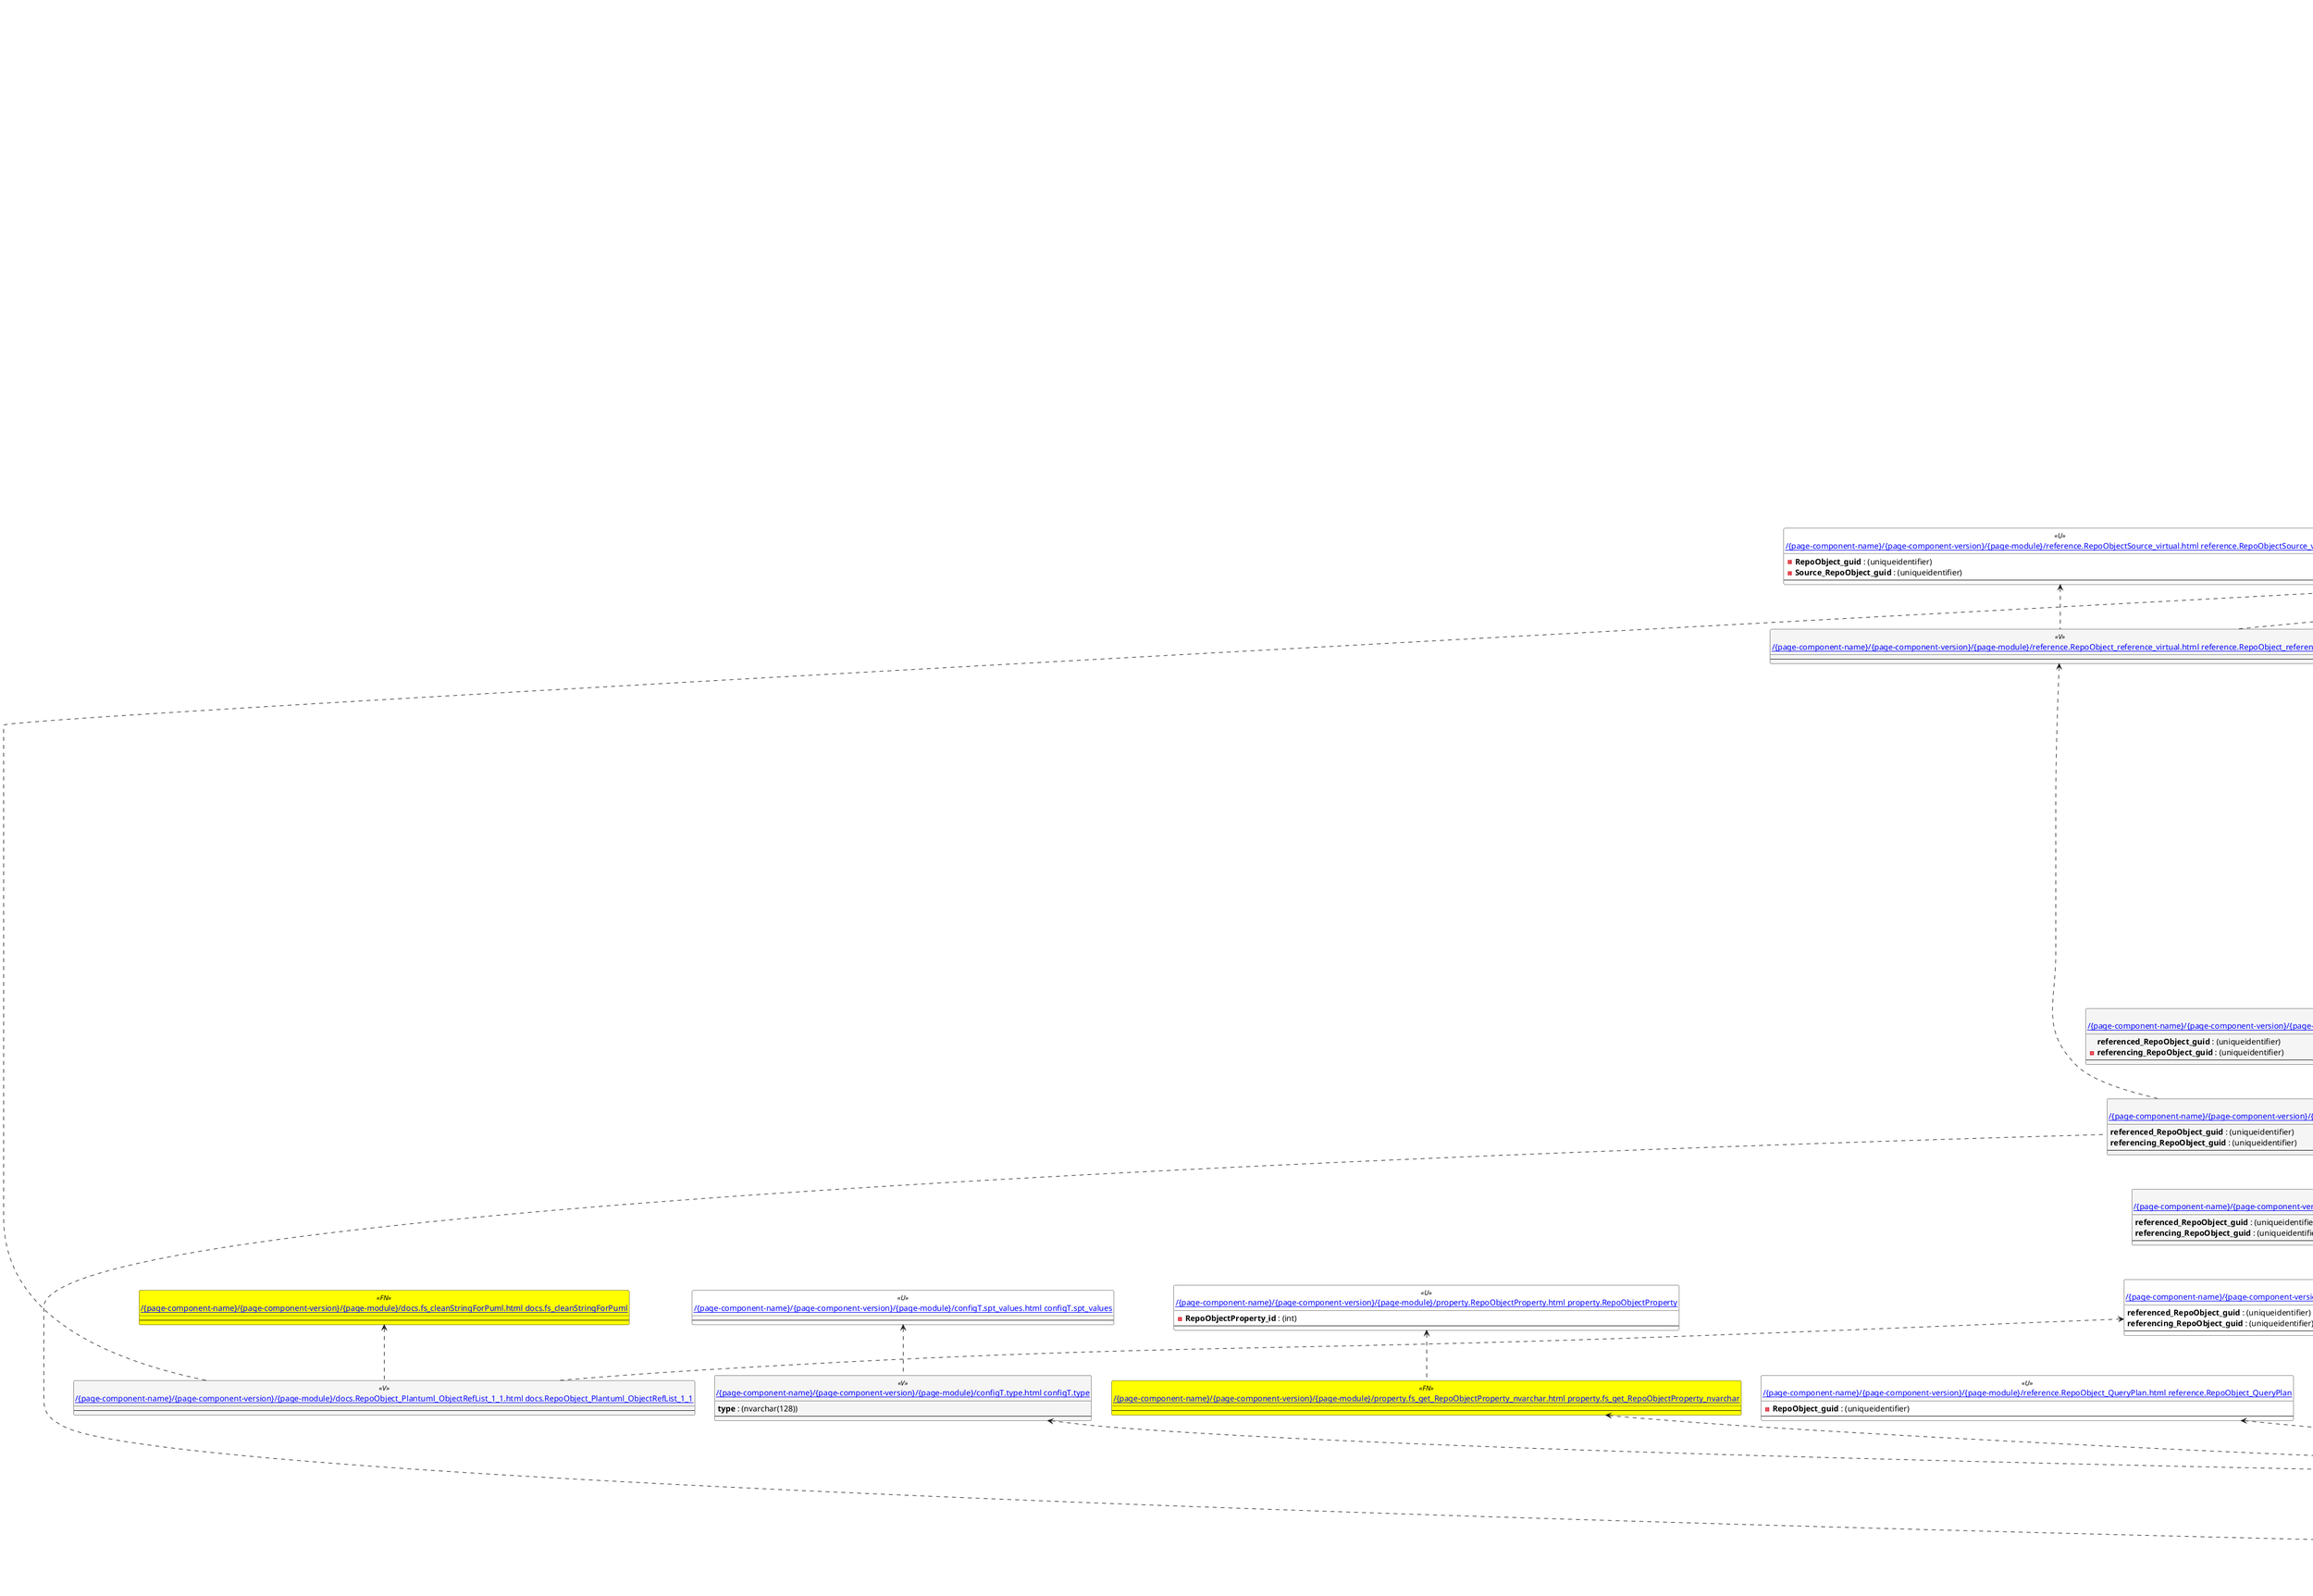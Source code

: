 @startuml
'Left to right direction
top to bottom direction
hide circle
'avoide "." issues:
set namespaceSeparator none


skinparam class {
  BackgroundColor White
  BackgroundColor<<FN>> Yellow
  BackgroundColor<<FS>> Yellow
  BackgroundColor<<FT>> LightGray
  BackgroundColor<<IF>> Yellow
  BackgroundColor<<IS>> Yellow
  BackgroundColor<<P>> Aqua
  BackgroundColor<<PC>> Aqua
  BackgroundColor<<SN>> Yellow
  BackgroundColor<<SO>> SlateBlue
  BackgroundColor<<TF>> LightGray
  BackgroundColor<<TR>> Tomato
  BackgroundColor<<U>> White
  BackgroundColor<<V>> WhiteSmoke
  BackgroundColor<<X>> Aqua
}


entity "[[{site-url}/{page-component-name}/{page-component-version}/{page-module}/config.fs_get_parameter_value.html config.fs_get_parameter_value]]" as config.fs_get_parameter_value << FN >> {
  --
}

entity "[[{site-url}/{page-component-name}/{page-component-version}/{page-module}/config.ftv_dwh_database.html config.ftv_dwh_database]]" as config.ftv_dwh_database << IF >> {
  --
}

entity "[[{site-url}/{page-component-name}/{page-component-version}/{page-module}/config.Parameter.html config.Parameter]]" as config.Parameter << U >> {
  - **Parameter_name** : (varchar(100))
  - **sub_Parameter** : (nvarchar(128))
  --
}

entity "[[{site-url}/{page-component-name}/{page-component-version}/{page-module}/configT.spt_values.html configT.spt_values]]" as configT.spt_values << U >> {
  --
}

entity "[[{site-url}/{page-component-name}/{page-component-version}/{page-module}/configT.type.html configT.type]]" as configT.type << V >> {
  **type** : (nvarchar(128))
  --
}

entity "[[{site-url}/{page-component-name}/{page-component-version}/{page-module}/docs.fs_cleanStringForPuml.html docs.fs_cleanStringForPuml]]" as docs.fs_cleanStringForPuml << FN >> {
  --
}

entity "[[{site-url}/{page-component-name}/{page-component-version}/{page-module}/docs.RepoObject_Plantuml_ObjectRefList_1_1.html docs.RepoObject_Plantuml_ObjectRefList_1_1]]" as docs.RepoObject_Plantuml_ObjectRefList_1_1 << V >> {
  --
}

entity "[[{site-url}/{page-component-name}/{page-component-version}/{page-module}/property.fs_get_RepoObjectProperty_nvarchar.html property.fs_get_RepoObjectProperty_nvarchar]]" as property.fs_get_RepoObjectProperty_nvarchar << FN >> {
  --
}

entity "[[{site-url}/{page-component-name}/{page-component-version}/{page-module}/property.RepoObjectProperty.html property.RepoObjectProperty]]" as property.RepoObjectProperty << U >> {
  - **RepoObjectProperty_id** : (int)
  --
}

entity "[[{site-url}/{page-component-name}/{page-component-version}/{page-module}/reference.additional_Reference.html reference.additional_Reference]]" as reference.additional_Reference << U >> {
  - **Id** : (int)
  --
}

entity "[[{site-url}/{page-component-name}/{page-component-version}/{page-module}/reference.additional_Reference_guid.html reference.additional_Reference_guid]]" as reference.additional_Reference_guid << V >> {
  --
}

entity "[[{site-url}/{page-component-name}/{page-component-version}/{page-module}/reference.RepoObject_QueryPlan.html reference.RepoObject_QueryPlan]]" as reference.RepoObject_QueryPlan << U >> {
  - **RepoObject_guid** : (uniqueidentifier)
  --
}

entity "[[{site-url}/{page-component-name}/{page-component-version}/{page-module}/reference.RepoObject_reference.html reference.RepoObject_reference]]" as reference.RepoObject_reference << V >> {
  **referenced_RepoObject_guid** : (uniqueidentifier)
  **referencing_RepoObject_guid** : (uniqueidentifier)
  --
}

entity "[[{site-url}/{page-component-name}/{page-component-version}/{page-module}/reference.RepoObject_reference_additional_internal.html reference.RepoObject_reference_additional_internal]]" as reference.RepoObject_reference_additional_internal << V >> {
  --
}

entity "[[{site-url}/{page-component-name}/{page-component-version}/{page-module}/reference.RepoObject_reference_persistence.html reference.RepoObject_reference_persistence]]" as reference.RepoObject_reference_persistence << V >> {
  **referenced_RepoObject_guid** : (uniqueidentifier)
  - **referencing_RepoObject_guid** : (uniqueidentifier)
  --
}

entity "[[{site-url}/{page-component-name}/{page-component-version}/{page-module}/reference.RepoObject_reference_persistence_target_as_source.html reference.RepoObject_reference_persistence_target_as_source]]" as reference.RepoObject_reference_persistence_target_as_source << V >> {
  --
}

entity "[[{site-url}/{page-component-name}/{page-component-version}/{page-module}/reference.RepoObject_reference_SqlExpressionDependencies.html reference.RepoObject_reference_SqlExpressionDependencies]]" as reference.RepoObject_reference_SqlExpressionDependencies << V >> {
  **referenced_RepoObject_guid** : (uniqueidentifier)
  **referencing_RepoObject_guid** : (uniqueidentifier)
  --
}

entity "[[{site-url}/{page-component-name}/{page-component-version}/{page-module}/reference.RepoObject_reference_T.html reference.RepoObject_reference_T]]" as reference.RepoObject_reference_T << U >> {
  **referenced_RepoObject_guid** : (uniqueidentifier)
  **referencing_RepoObject_guid** : (uniqueidentifier)
  --
}

entity "[[{site-url}/{page-component-name}/{page-component-version}/{page-module}/reference.RepoObject_reference_union.html reference.RepoObject_reference_union]]" as reference.RepoObject_reference_union << V >> {
  **referenced_RepoObject_guid** : (uniqueidentifier)
  **referencing_RepoObject_guid** : (uniqueidentifier)
  --
}

entity "[[{site-url}/{page-component-name}/{page-component-version}/{page-module}/reference.RepoObject_reference_virtual.html reference.RepoObject_reference_virtual]]" as reference.RepoObject_reference_virtual << V >> {
  --
}

entity "[[{site-url}/{page-component-name}/{page-component-version}/{page-module}/reference.RepoObject_ReferencingReferenced.html reference.RepoObject_ReferencingReferenced]]" as reference.RepoObject_ReferencingReferenced << V >> {
  - **Referenced_guid** : (uniqueidentifier)
  - **Referencing_guid** : (uniqueidentifier)
  --
}

entity "[[{site-url}/{page-component-name}/{page-component-version}/{page-module}/reference.RepoObjectSource_virtual.html reference.RepoObjectSource_virtual]]" as reference.RepoObjectSource_virtual << U >> {
  - **RepoObject_guid** : (uniqueidentifier)
  - **Source_RepoObject_guid** : (uniqueidentifier)
  --
}

entity "[[{site-url}/{page-component-name}/{page-component-version}/{page-module}/repo.Index_Settings.html repo.Index_Settings]]" as repo.Index_Settings << U >> {
  - **index_guid** : (uniqueidentifier)
  --
}

entity "[[{site-url}/{page-component-name}/{page-component-version}/{page-module}/repo.RepoObject.html repo.RepoObject]]" as repo.RepoObject << U >> {
  - **RepoObject_guid** : (uniqueidentifier)
  --
}

entity "[[{site-url}/{page-component-name}/{page-component-version}/{page-module}/repo.RepoObject_gross.html repo.RepoObject_gross]]" as repo.RepoObject_gross << V >> {
  - **RepoObject_guid** : (uniqueidentifier)
  --
}

entity "[[{site-url}/{page-component-name}/{page-component-version}/{page-module}/repo.RepoObject_persistence.html repo.RepoObject_persistence]]" as repo.RepoObject_persistence << U >> {
  - **target_RepoObject_guid** : (uniqueidentifier)
  --
}

entity "[[{site-url}/{page-component-name}/{page-component-version}/{page-module}/repo.RepoObject_SSAS_src.html repo.RepoObject_SSAS_src]]" as repo.RepoObject_SSAS_src << V >> {
  - **RepoObject_guid** : (uniqueidentifier)
  --
}

entity "[[{site-url}/{page-component-name}/{page-component-version}/{page-module}/repo.RepoObject_SSAS_tgt.html repo.RepoObject_SSAS_tgt]]" as repo.RepoObject_SSAS_tgt << V >> {
  - **RepoObject_guid** : (uniqueidentifier)
  --
}

entity "[[{site-url}/{page-component-name}/{page-component-version}/{page-module}/repo.RepoObjectColumn.html repo.RepoObjectColumn]]" as repo.RepoObjectColumn << U >> {
  - **RepoObjectColumn_guid** : (uniqueidentifier)
  --
}

entity "[[{site-url}/{page-component-name}/{page-component-version}/{page-module}/repo.RepoObjectColumn_SSAS_src.html repo.RepoObjectColumn_SSAS_src]]" as repo.RepoObjectColumn_SSAS_src << V >> {
  - **RepoObjectColumn_guid** : (uniqueidentifier)
  --
}

entity "[[{site-url}/{page-component-name}/{page-component-version}/{page-module}/repo.RepoObjectColumn_SSAS_tgt.html repo.RepoObjectColumn_SSAS_tgt]]" as repo.RepoObjectColumn_SSAS_tgt << V >> {
  - **RepoObjectColumn_guid** : (uniqueidentifier)
  --
}

entity "[[{site-url}/{page-component-name}/{page-component-version}/{page-module}/repo.SysColumn_RepoObjectColumn_via_name.html repo.SysColumn_RepoObjectColumn_via_name]]" as repo.SysColumn_RepoObjectColumn_via_name << V >> {
  --
}

entity "[[{site-url}/{page-component-name}/{page-component-version}/{page-module}/repo.SysObject_RepoObject_via_name.html repo.SysObject_RepoObject_via_name]]" as repo.SysObject_RepoObject_via_name << V >> {
  --
}

entity "[[{site-url}/{page-component-name}/{page-component-version}/{page-module}/repo_sys.ExtendedProperties.html repo_sys.ExtendedProperties]]" as repo_sys.ExtendedProperties << V >> {
  --
}

entity "[[{site-url}/{page-component-name}/{page-component-version}/{page-module}/repo_sys.sql_expression_dependencies.html repo_sys.sql_expression_dependencies]]" as repo_sys.sql_expression_dependencies << V >> {
  --
}

entity "[[{site-url}/{page-component-name}/{page-component-version}/{page-module}/repo_sys.SysColumn.html repo_sys.SysColumn]]" as repo_sys.SysColumn << V >> {
  --
}

entity "[[{site-url}/{page-component-name}/{page-component-version}/{page-module}/repo_sys.SysObject.html repo_sys.SysObject]]" as repo_sys.SysObject << V >> {
  --
}

entity "[[{site-url}/{page-component-name}/{page-component-version}/{page-module}/ssas.model_json.html ssas.model_json]]" as ssas.model_json << U >> {
  - **databasename** : (nvarchar(128))
  --
}

entity "[[{site-url}/{page-component-name}/{page-component-version}/{page-module}/ssas.model_json_10.html ssas.model_json_10]]" as ssas.model_json_10 << V >> {
  - **databasename** : (nvarchar(128))
  --
}

entity "[[{site-url}/{page-component-name}/{page-component-version}/{page-module}/ssas.model_json_20.html ssas.model_json_20]]" as ssas.model_json_20 << V >> {
  - **databasename** : (nvarchar(128))
  --
}

entity "[[{site-url}/{page-component-name}/{page-component-version}/{page-module}/ssas.model_json_31_tables.html ssas.model_json_31_tables]]" as ssas.model_json_31_tables << V >> {
  - **databasename** : (nvarchar(128))
  **tables_name** : (nvarchar(128))
  --
}

entity "[[{site-url}/{page-component-name}/{page-component-version}/{page-module}/ssas.model_json_31_tables_T.html ssas.model_json_31_tables_T]]" as ssas.model_json_31_tables_T << U >> {
  - **databasename** : (nvarchar(128))
  **tables_name** : (nvarchar(128))
  --
}

entity "[[{site-url}/{page-component-name}/{page-component-version}/{page-module}/ssas.model_json_311_tables_columns.html ssas.model_json_311_tables_columns]]" as ssas.model_json_311_tables_columns << V >> {
  - **databasename** : (nvarchar(128))
  - **tables_name** : (nvarchar(128))
  **tables_columns_name** : (nvarchar(128))
  --
}

entity "[[{site-url}/{page-component-name}/{page-component-version}/{page-module}/ssas.model_json_311_tables_columns_T.html ssas.model_json_311_tables_columns_T]]" as ssas.model_json_311_tables_columns_T << U >> {
  - **databasename** : (nvarchar(128))
  - **tables_name** : (nvarchar(128))
  **tables_columns_name** : (nvarchar(128))
  --
}

entity "[[{site-url}/{page-component-name}/{page-component-version}/{page-module}/ssas.model_json_316_tables_descriptions_multiline.html ssas.model_json_316_tables_descriptions_multiline]]" as ssas.model_json_316_tables_descriptions_multiline << V >> {
  - **databasename** : (nvarchar(128))
  - **tables_name** : (nvarchar(128))
  --
}

entity "[[{site-url}/{page-component-name}/{page-component-version}/{page-module}/ssas.model_json_3161_tables_descriptions_StrAgg.html ssas.model_json_3161_tables_descriptions_StrAgg]]" as ssas.model_json_3161_tables_descriptions_StrAgg << V >> {
  --
}

entity "[[{site-url}/{page-component-name}/{page-component-version}/{page-module}/sys_dwh.columns.html sys_dwh.columns]]" as sys_dwh.columns << SN >> {
  --
}

entity "[[{site-url}/{page-component-name}/{page-component-version}/{page-module}/sys_dwh.computed_columns.html sys_dwh.computed_columns]]" as sys_dwh.computed_columns << SN >> {
  --
}

entity "[[{site-url}/{page-component-name}/{page-component-version}/{page-module}/sys_dwh.default_constraints.html sys_dwh.default_constraints]]" as sys_dwh.default_constraints << SN >> {
  --
}

entity "[[{site-url}/{page-component-name}/{page-component-version}/{page-module}/sys_dwh.extended_properties.html sys_dwh.extended_properties]]" as sys_dwh.extended_properties << SN >> {
  --
}

entity "[[{site-url}/{page-component-name}/{page-component-version}/{page-module}/sys_dwh.identity_columns.html sys_dwh.identity_columns]]" as sys_dwh.identity_columns << SN >> {
  --
}

entity "[[{site-url}/{page-component-name}/{page-component-version}/{page-module}/sys_dwh.indexes.html sys_dwh.indexes]]" as sys_dwh.indexes << SN >> {
  --
}

entity "[[{site-url}/{page-component-name}/{page-component-version}/{page-module}/sys_dwh.objects.html sys_dwh.objects]]" as sys_dwh.objects << SN >> {
  --
}

entity "[[{site-url}/{page-component-name}/{page-component-version}/{page-module}/sys_dwh.parameters.html sys_dwh.parameters]]" as sys_dwh.parameters << SN >> {
  --
}

entity "[[{site-url}/{page-component-name}/{page-component-version}/{page-module}/sys_dwh.schemas.html sys_dwh.schemas]]" as sys_dwh.schemas << SN >> {
  --
}

entity "[[{site-url}/{page-component-name}/{page-component-version}/{page-module}/sys_dwh.sql_expression_dependencies.html sys_dwh.sql_expression_dependencies]]" as sys_dwh.sql_expression_dependencies << SN >> {
  --
}

entity "[[{site-url}/{page-component-name}/{page-component-version}/{page-module}/sys_dwh.sql_modules.html sys_dwh.sql_modules]]" as sys_dwh.sql_modules << SN >> {
  --
}

entity "[[{site-url}/{page-component-name}/{page-component-version}/{page-module}/sys_dwh.tables.html sys_dwh.tables]]" as sys_dwh.tables << SN >> {
  --
}

entity "[[{site-url}/{page-component-name}/{page-component-version}/{page-module}/sys_dwh.types.html sys_dwh.types]]" as sys_dwh.types << SN >> {
  --
}

config.fs_get_parameter_value <.. reference.additional_Reference_guid
config.ftv_dwh_database <.. repo_sys.ExtendedProperties
config.ftv_dwh_database <.. repo_sys.ExtendedProperties
config.ftv_dwh_database <.. repo_sys.SysColumn
config.ftv_dwh_database <.. repo_sys.sql_expression_dependencies
config.Parameter <.. config.fs_get_parameter_value
config.Parameter <.. config.ftv_dwh_database
configT.spt_values <.. configT.type
configT.type <.. repo.RepoObject_gross
docs.fs_cleanStringForPuml <.. docs.RepoObject_Plantuml_ObjectRefList_1_1
property.fs_get_RepoObjectProperty_nvarchar <.. repo.RepoObject_gross
property.RepoObjectProperty <.. property.fs_get_RepoObjectProperty_nvarchar
reference.additional_Reference <.. reference.additional_Reference_guid
reference.additional_Reference_guid <.. reference.RepoObject_reference_additional_internal
reference.RepoObject_QueryPlan <.. repo.RepoObject_gross
reference.RepoObject_reference <.. reference.RepoObject_reference_T
reference.RepoObject_reference_additional_internal <.. reference.RepoObject_reference_union
reference.RepoObject_reference_persistence <.. reference.RepoObject_reference_union
reference.RepoObject_reference_persistence_target_as_source <.. reference.RepoObject_reference_union
reference.RepoObject_reference_SqlExpressionDependencies <.. reference.RepoObject_reference_union
reference.RepoObject_reference_SqlExpressionDependencies <.. reference.RepoObject_reference_persistence_target_as_source
reference.RepoObject_reference_T <.. reference.RepoObject_ReferencingReferenced
reference.RepoObject_reference_T <.. docs.RepoObject_Plantuml_ObjectRefList_1_1
reference.RepoObject_reference_union <.. reference.RepoObject_reference
reference.RepoObject_reference_virtual <.. reference.RepoObject_reference_union
reference.RepoObject_ReferencingReferenced <.. repo.RepoObject_gross
reference.RepoObjectSource_virtual <.. reference.RepoObject_reference_virtual
repo.Index_Settings <.. repo.RepoObject_gross
repo.RepoObject <.. repo.SysColumn_RepoObjectColumn_via_name
repo.RepoObject <.. repo.SysObject_RepoObject_via_name
repo.RepoObject <.. repo.RepoObject_gross
repo.RepoObject <.. reference.RepoObject_reference_virtual
repo.RepoObject <.. reference.additional_Reference_guid
repo.RepoObject <.. reference.RepoObject_reference_persistence
repo.RepoObject <.. repo.RepoObject_SSAS_tgt
repo.RepoObject <.. docs.RepoObject_Plantuml_ObjectRefList_1_1
repo.RepoObject_gross <.. reference.RepoObject_reference_persistence_target_as_source
repo.RepoObject_persistence <.. repo.RepoObject_gross
repo.RepoObject_persistence <.. reference.RepoObject_reference_persistence
repo.RepoObject_SSAS_src <.. repo.RepoObject_SSAS_tgt
repo.RepoObject_SSAS_tgt <.. repo.RepoObjectColumn_SSAS_tgt
repo.RepoObject_SSAS_tgt <.. repo.RepoObject
repo.RepoObjectColumn <.. repo.SysColumn_RepoObjectColumn_via_name
repo.RepoObjectColumn <.. repo.RepoObjectColumn_SSAS_tgt
repo.RepoObjectColumn <.. reference.additional_Reference_guid
repo.RepoObjectColumn_SSAS_src <.. repo.RepoObjectColumn_SSAS_tgt
repo.RepoObjectColumn_SSAS_tgt <.. repo.RepoObjectColumn
repo.RepoObjectColumn_SSAS_tgt <.. repo.RepoObject_SSAS_tgt
repo.SysColumn_RepoObjectColumn_via_name <.. repo_sys.sql_expression_dependencies
repo.SysObject_RepoObject_via_name <.. repo_sys.sql_expression_dependencies
repo_sys.ExtendedProperties <.. repo_sys.SysColumn
repo_sys.ExtendedProperties <.. repo_sys.SysObject
repo_sys.sql_expression_dependencies <.. reference.RepoObject_reference_SqlExpressionDependencies
repo_sys.SysColumn <.. repo.SysColumn_RepoObjectColumn_via_name
repo_sys.SysObject <.. repo.SysObject_RepoObject_via_name
repo_sys.SysObject <.. repo_sys.SysColumn
ssas.model_json <.. ssas.model_json_10
ssas.model_json_10 <.. ssas.model_json_20
ssas.model_json_20 <.. ssas.model_json_31_tables
ssas.model_json_31_tables <.. ssas.model_json_31_tables_T
ssas.model_json_31_tables_T <.. ssas.model_json_311_tables_columns
ssas.model_json_31_tables_T <.. ssas.model_json_316_tables_descriptions_multiline
ssas.model_json_31_tables_T <.. repo.RepoObject_gross
ssas.model_json_31_tables_T <.. repo.RepoObject_SSAS_src
ssas.model_json_311_tables_columns <.. ssas.model_json_311_tables_columns_T
ssas.model_json_311_tables_columns_T <.. repo.RepoObjectColumn_SSAS_src
ssas.model_json_316_tables_descriptions_multiline <.. ssas.model_json_3161_tables_descriptions_StrAgg
ssas.model_json_3161_tables_descriptions_StrAgg <.. repo.RepoObject_gross
sys_dwh.columns <.. repo_sys.SysColumn
sys_dwh.columns <.. repo_sys.ExtendedProperties
sys_dwh.columns <.. repo_sys.ExtendedProperties
sys_dwh.computed_columns <.. repo_sys.SysColumn
sys_dwh.default_constraints <.. repo_sys.SysColumn
sys_dwh.extended_properties <.. repo_sys.ExtendedProperties
sys_dwh.extended_properties <.. repo_sys.ExtendedProperties
sys_dwh.identity_columns <.. repo_sys.SysColumn
sys_dwh.indexes <.. repo_sys.ExtendedProperties
sys_dwh.indexes <.. repo_sys.ExtendedProperties
sys_dwh.objects <.. repo_sys.ExtendedProperties
sys_dwh.objects <.. repo_sys.ExtendedProperties
sys_dwh.objects <.. repo_sys.SysObject
sys_dwh.parameters <.. repo_sys.ExtendedProperties
sys_dwh.parameters <.. repo_sys.ExtendedProperties
sys_dwh.schemas <.. repo_sys.ExtendedProperties
sys_dwh.schemas <.. repo_sys.ExtendedProperties
sys_dwh.schemas <.. repo_sys.SysObject
sys_dwh.sql_expression_dependencies <.. repo_sys.sql_expression_dependencies
sys_dwh.sql_modules <.. repo_sys.SysObject
sys_dwh.tables <.. repo_sys.SysObject
sys_dwh.types <.. repo_sys.SysColumn
footer
to view a reduced diagram in original size and to be able to click on the links:
open the diagram in a new tab via the Context menu.
end footer

@enduml

